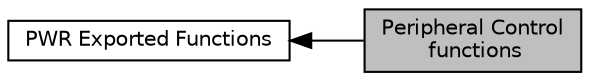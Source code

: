 digraph "Peripheral Control functions"
{
  edge [fontname="Helvetica",fontsize="10",labelfontname="Helvetica",labelfontsize="10"];
  node [fontname="Helvetica",fontsize="10",shape=record];
  rankdir=LR;
  Node1 [label="PWR Exported Functions",height=0.2,width=0.4,color="black", fillcolor="white", style="filled",URL="$group___p_w_r___exported___functions.html"];
  Node0 [label="Peripheral Control\l functions",height=0.2,width=0.4,color="black", fillcolor="grey75", style="filled", fontcolor="black"];
  Node1->Node0 [shape=plaintext, dir="back", style="solid"];
}
